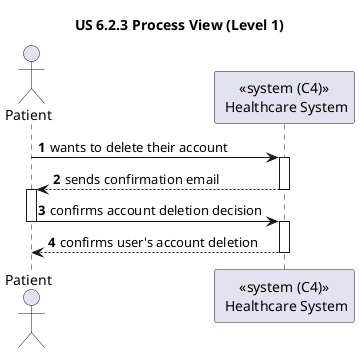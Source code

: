 @startuml
'https://plantuml.com/sequence-diagram

title "US 6.2.3 Process View (Level 1)"

autonumber

actor Patient
participant "<<system (C4)>>\n Healthcare System" as SYS

Patient -> SYS : wants to delete their account
activate SYS

SYS --> Patient : sends confirmation email
deactivate SYS
activate Patient

Patient -> SYS : confirms account deletion decision
deactivate Patient
activate SYS

SYS --> Patient : confirms user's account deletion
deactivate SYS


@enduml